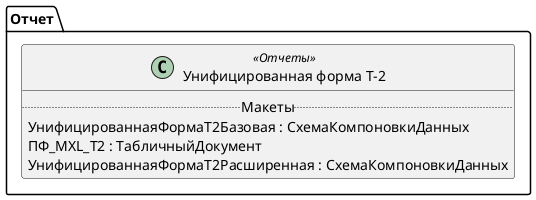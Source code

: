 ﻿@startuml УнифицированнаяФормаТ2
'!include templates.wsd
'..\include templates.wsd
class Отчет.УнифицированнаяФормаТ2 as "Унифицированная форма Т-2" <<Отчеты>>
{
..Макеты..
УнифицированнаяФормаТ2Базовая : СхемаКомпоновкиДанных
ПФ_MXL_Т2 : ТабличныйДокумент
УнифицированнаяФормаТ2Расширенная : СхемаКомпоновкиДанных
}
@enduml
